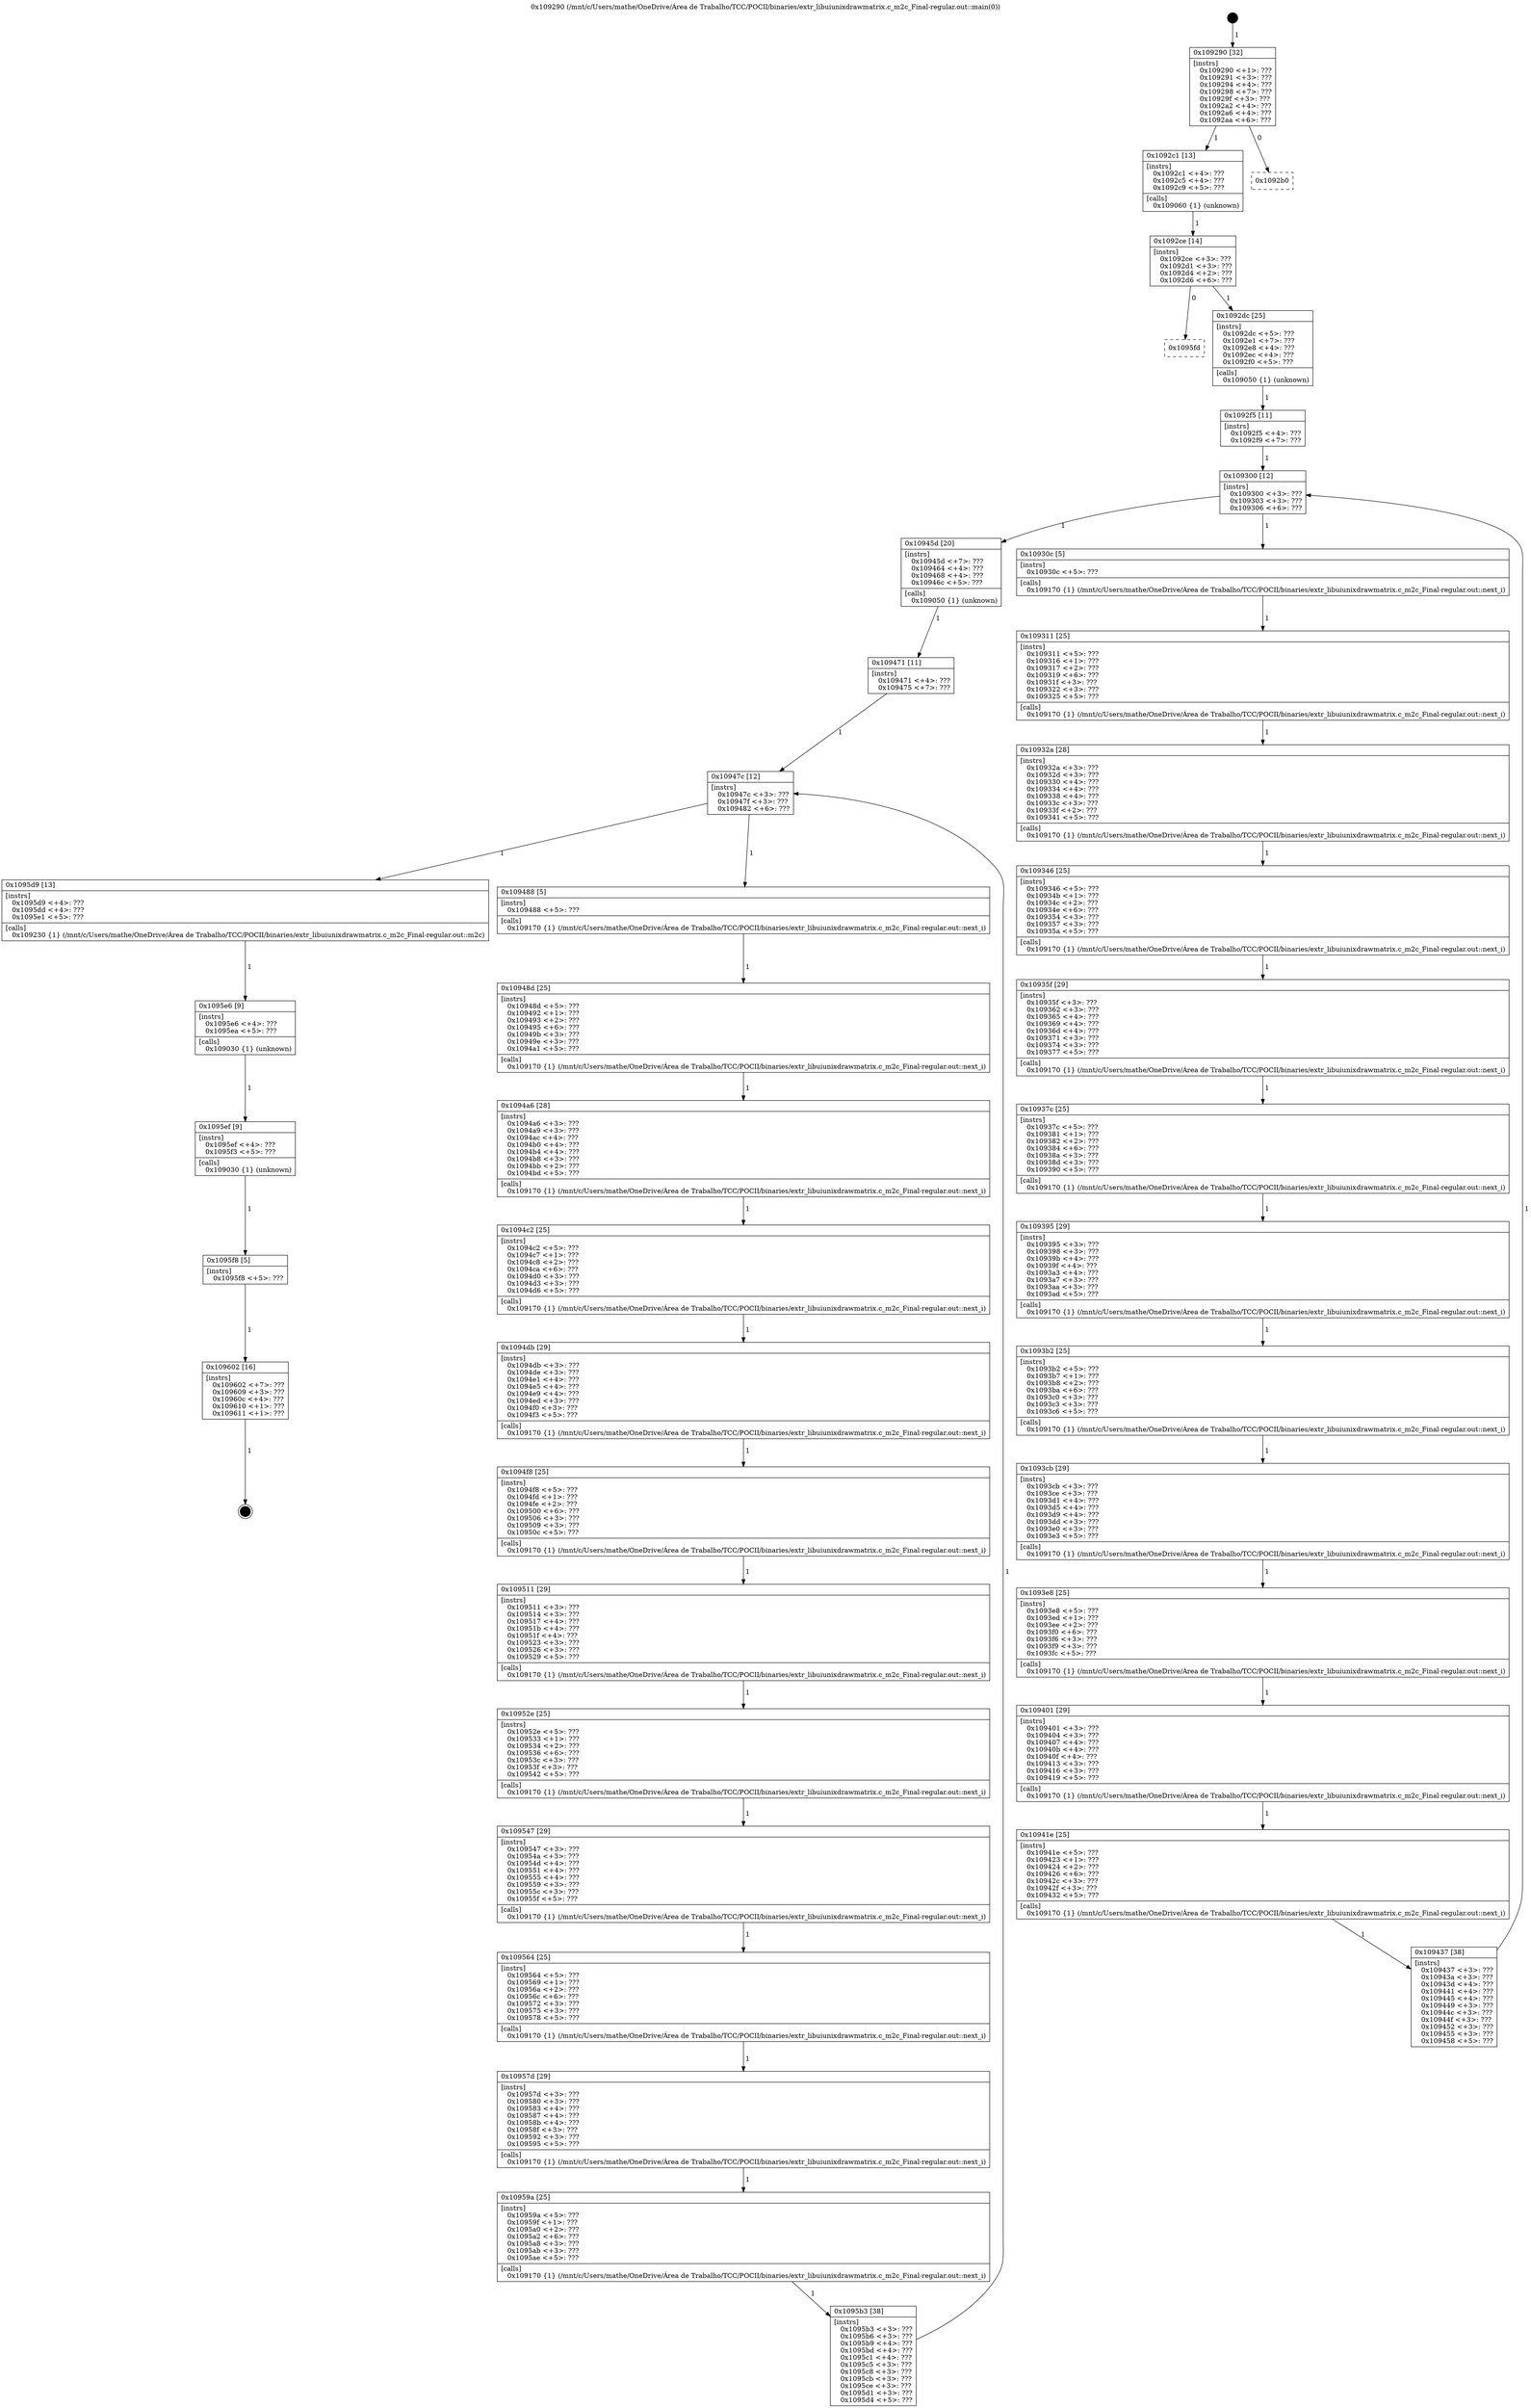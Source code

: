 digraph "0x109290" {
  label = "0x109290 (/mnt/c/Users/mathe/OneDrive/Área de Trabalho/TCC/POCII/binaries/extr_libuiunixdrawmatrix.c_m2c_Final-regular.out::main(0))"
  labelloc = "t"
  node[shape=record]

  Entry [label="",width=0.3,height=0.3,shape=circle,fillcolor=black,style=filled]
  "0x109290" [label="{
     0x109290 [32]\l
     | [instrs]\l
     &nbsp;&nbsp;0x109290 \<+1\>: ???\l
     &nbsp;&nbsp;0x109291 \<+3\>: ???\l
     &nbsp;&nbsp;0x109294 \<+4\>: ???\l
     &nbsp;&nbsp;0x109298 \<+7\>: ???\l
     &nbsp;&nbsp;0x10929f \<+3\>: ???\l
     &nbsp;&nbsp;0x1092a2 \<+4\>: ???\l
     &nbsp;&nbsp;0x1092a6 \<+4\>: ???\l
     &nbsp;&nbsp;0x1092aa \<+6\>: ???\l
  }"]
  "0x1092c1" [label="{
     0x1092c1 [13]\l
     | [instrs]\l
     &nbsp;&nbsp;0x1092c1 \<+4\>: ???\l
     &nbsp;&nbsp;0x1092c5 \<+4\>: ???\l
     &nbsp;&nbsp;0x1092c9 \<+5\>: ???\l
     | [calls]\l
     &nbsp;&nbsp;0x109060 \{1\} (unknown)\l
  }"]
  "0x1092b0" [label="{
     0x1092b0\l
  }", style=dashed]
  "0x1092ce" [label="{
     0x1092ce [14]\l
     | [instrs]\l
     &nbsp;&nbsp;0x1092ce \<+3\>: ???\l
     &nbsp;&nbsp;0x1092d1 \<+3\>: ???\l
     &nbsp;&nbsp;0x1092d4 \<+2\>: ???\l
     &nbsp;&nbsp;0x1092d6 \<+6\>: ???\l
  }"]
  "0x1095fd" [label="{
     0x1095fd\l
  }", style=dashed]
  "0x1092dc" [label="{
     0x1092dc [25]\l
     | [instrs]\l
     &nbsp;&nbsp;0x1092dc \<+5\>: ???\l
     &nbsp;&nbsp;0x1092e1 \<+7\>: ???\l
     &nbsp;&nbsp;0x1092e8 \<+4\>: ???\l
     &nbsp;&nbsp;0x1092ec \<+4\>: ???\l
     &nbsp;&nbsp;0x1092f0 \<+5\>: ???\l
     | [calls]\l
     &nbsp;&nbsp;0x109050 \{1\} (unknown)\l
  }"]
  Exit [label="",width=0.3,height=0.3,shape=circle,fillcolor=black,style=filled,peripheries=2]
  "0x109300" [label="{
     0x109300 [12]\l
     | [instrs]\l
     &nbsp;&nbsp;0x109300 \<+3\>: ???\l
     &nbsp;&nbsp;0x109303 \<+3\>: ???\l
     &nbsp;&nbsp;0x109306 \<+6\>: ???\l
  }"]
  "0x10945d" [label="{
     0x10945d [20]\l
     | [instrs]\l
     &nbsp;&nbsp;0x10945d \<+7\>: ???\l
     &nbsp;&nbsp;0x109464 \<+4\>: ???\l
     &nbsp;&nbsp;0x109468 \<+4\>: ???\l
     &nbsp;&nbsp;0x10946c \<+5\>: ???\l
     | [calls]\l
     &nbsp;&nbsp;0x109050 \{1\} (unknown)\l
  }"]
  "0x10930c" [label="{
     0x10930c [5]\l
     | [instrs]\l
     &nbsp;&nbsp;0x10930c \<+5\>: ???\l
     | [calls]\l
     &nbsp;&nbsp;0x109170 \{1\} (/mnt/c/Users/mathe/OneDrive/Área de Trabalho/TCC/POCII/binaries/extr_libuiunixdrawmatrix.c_m2c_Final-regular.out::next_i)\l
  }"]
  "0x109311" [label="{
     0x109311 [25]\l
     | [instrs]\l
     &nbsp;&nbsp;0x109311 \<+5\>: ???\l
     &nbsp;&nbsp;0x109316 \<+1\>: ???\l
     &nbsp;&nbsp;0x109317 \<+2\>: ???\l
     &nbsp;&nbsp;0x109319 \<+6\>: ???\l
     &nbsp;&nbsp;0x10931f \<+3\>: ???\l
     &nbsp;&nbsp;0x109322 \<+3\>: ???\l
     &nbsp;&nbsp;0x109325 \<+5\>: ???\l
     | [calls]\l
     &nbsp;&nbsp;0x109170 \{1\} (/mnt/c/Users/mathe/OneDrive/Área de Trabalho/TCC/POCII/binaries/extr_libuiunixdrawmatrix.c_m2c_Final-regular.out::next_i)\l
  }"]
  "0x10932a" [label="{
     0x10932a [28]\l
     | [instrs]\l
     &nbsp;&nbsp;0x10932a \<+3\>: ???\l
     &nbsp;&nbsp;0x10932d \<+3\>: ???\l
     &nbsp;&nbsp;0x109330 \<+4\>: ???\l
     &nbsp;&nbsp;0x109334 \<+4\>: ???\l
     &nbsp;&nbsp;0x109338 \<+4\>: ???\l
     &nbsp;&nbsp;0x10933c \<+3\>: ???\l
     &nbsp;&nbsp;0x10933f \<+2\>: ???\l
     &nbsp;&nbsp;0x109341 \<+5\>: ???\l
     | [calls]\l
     &nbsp;&nbsp;0x109170 \{1\} (/mnt/c/Users/mathe/OneDrive/Área de Trabalho/TCC/POCII/binaries/extr_libuiunixdrawmatrix.c_m2c_Final-regular.out::next_i)\l
  }"]
  "0x109346" [label="{
     0x109346 [25]\l
     | [instrs]\l
     &nbsp;&nbsp;0x109346 \<+5\>: ???\l
     &nbsp;&nbsp;0x10934b \<+1\>: ???\l
     &nbsp;&nbsp;0x10934c \<+2\>: ???\l
     &nbsp;&nbsp;0x10934e \<+6\>: ???\l
     &nbsp;&nbsp;0x109354 \<+3\>: ???\l
     &nbsp;&nbsp;0x109357 \<+3\>: ???\l
     &nbsp;&nbsp;0x10935a \<+5\>: ???\l
     | [calls]\l
     &nbsp;&nbsp;0x109170 \{1\} (/mnt/c/Users/mathe/OneDrive/Área de Trabalho/TCC/POCII/binaries/extr_libuiunixdrawmatrix.c_m2c_Final-regular.out::next_i)\l
  }"]
  "0x10935f" [label="{
     0x10935f [29]\l
     | [instrs]\l
     &nbsp;&nbsp;0x10935f \<+3\>: ???\l
     &nbsp;&nbsp;0x109362 \<+3\>: ???\l
     &nbsp;&nbsp;0x109365 \<+4\>: ???\l
     &nbsp;&nbsp;0x109369 \<+4\>: ???\l
     &nbsp;&nbsp;0x10936d \<+4\>: ???\l
     &nbsp;&nbsp;0x109371 \<+3\>: ???\l
     &nbsp;&nbsp;0x109374 \<+3\>: ???\l
     &nbsp;&nbsp;0x109377 \<+5\>: ???\l
     | [calls]\l
     &nbsp;&nbsp;0x109170 \{1\} (/mnt/c/Users/mathe/OneDrive/Área de Trabalho/TCC/POCII/binaries/extr_libuiunixdrawmatrix.c_m2c_Final-regular.out::next_i)\l
  }"]
  "0x10937c" [label="{
     0x10937c [25]\l
     | [instrs]\l
     &nbsp;&nbsp;0x10937c \<+5\>: ???\l
     &nbsp;&nbsp;0x109381 \<+1\>: ???\l
     &nbsp;&nbsp;0x109382 \<+2\>: ???\l
     &nbsp;&nbsp;0x109384 \<+6\>: ???\l
     &nbsp;&nbsp;0x10938a \<+3\>: ???\l
     &nbsp;&nbsp;0x10938d \<+3\>: ???\l
     &nbsp;&nbsp;0x109390 \<+5\>: ???\l
     | [calls]\l
     &nbsp;&nbsp;0x109170 \{1\} (/mnt/c/Users/mathe/OneDrive/Área de Trabalho/TCC/POCII/binaries/extr_libuiunixdrawmatrix.c_m2c_Final-regular.out::next_i)\l
  }"]
  "0x109395" [label="{
     0x109395 [29]\l
     | [instrs]\l
     &nbsp;&nbsp;0x109395 \<+3\>: ???\l
     &nbsp;&nbsp;0x109398 \<+3\>: ???\l
     &nbsp;&nbsp;0x10939b \<+4\>: ???\l
     &nbsp;&nbsp;0x10939f \<+4\>: ???\l
     &nbsp;&nbsp;0x1093a3 \<+4\>: ???\l
     &nbsp;&nbsp;0x1093a7 \<+3\>: ???\l
     &nbsp;&nbsp;0x1093aa \<+3\>: ???\l
     &nbsp;&nbsp;0x1093ad \<+5\>: ???\l
     | [calls]\l
     &nbsp;&nbsp;0x109170 \{1\} (/mnt/c/Users/mathe/OneDrive/Área de Trabalho/TCC/POCII/binaries/extr_libuiunixdrawmatrix.c_m2c_Final-regular.out::next_i)\l
  }"]
  "0x1093b2" [label="{
     0x1093b2 [25]\l
     | [instrs]\l
     &nbsp;&nbsp;0x1093b2 \<+5\>: ???\l
     &nbsp;&nbsp;0x1093b7 \<+1\>: ???\l
     &nbsp;&nbsp;0x1093b8 \<+2\>: ???\l
     &nbsp;&nbsp;0x1093ba \<+6\>: ???\l
     &nbsp;&nbsp;0x1093c0 \<+3\>: ???\l
     &nbsp;&nbsp;0x1093c3 \<+3\>: ???\l
     &nbsp;&nbsp;0x1093c6 \<+5\>: ???\l
     | [calls]\l
     &nbsp;&nbsp;0x109170 \{1\} (/mnt/c/Users/mathe/OneDrive/Área de Trabalho/TCC/POCII/binaries/extr_libuiunixdrawmatrix.c_m2c_Final-regular.out::next_i)\l
  }"]
  "0x1093cb" [label="{
     0x1093cb [29]\l
     | [instrs]\l
     &nbsp;&nbsp;0x1093cb \<+3\>: ???\l
     &nbsp;&nbsp;0x1093ce \<+3\>: ???\l
     &nbsp;&nbsp;0x1093d1 \<+4\>: ???\l
     &nbsp;&nbsp;0x1093d5 \<+4\>: ???\l
     &nbsp;&nbsp;0x1093d9 \<+4\>: ???\l
     &nbsp;&nbsp;0x1093dd \<+3\>: ???\l
     &nbsp;&nbsp;0x1093e0 \<+3\>: ???\l
     &nbsp;&nbsp;0x1093e3 \<+5\>: ???\l
     | [calls]\l
     &nbsp;&nbsp;0x109170 \{1\} (/mnt/c/Users/mathe/OneDrive/Área de Trabalho/TCC/POCII/binaries/extr_libuiunixdrawmatrix.c_m2c_Final-regular.out::next_i)\l
  }"]
  "0x1093e8" [label="{
     0x1093e8 [25]\l
     | [instrs]\l
     &nbsp;&nbsp;0x1093e8 \<+5\>: ???\l
     &nbsp;&nbsp;0x1093ed \<+1\>: ???\l
     &nbsp;&nbsp;0x1093ee \<+2\>: ???\l
     &nbsp;&nbsp;0x1093f0 \<+6\>: ???\l
     &nbsp;&nbsp;0x1093f6 \<+3\>: ???\l
     &nbsp;&nbsp;0x1093f9 \<+3\>: ???\l
     &nbsp;&nbsp;0x1093fc \<+5\>: ???\l
     | [calls]\l
     &nbsp;&nbsp;0x109170 \{1\} (/mnt/c/Users/mathe/OneDrive/Área de Trabalho/TCC/POCII/binaries/extr_libuiunixdrawmatrix.c_m2c_Final-regular.out::next_i)\l
  }"]
  "0x109401" [label="{
     0x109401 [29]\l
     | [instrs]\l
     &nbsp;&nbsp;0x109401 \<+3\>: ???\l
     &nbsp;&nbsp;0x109404 \<+3\>: ???\l
     &nbsp;&nbsp;0x109407 \<+4\>: ???\l
     &nbsp;&nbsp;0x10940b \<+4\>: ???\l
     &nbsp;&nbsp;0x10940f \<+4\>: ???\l
     &nbsp;&nbsp;0x109413 \<+3\>: ???\l
     &nbsp;&nbsp;0x109416 \<+3\>: ???\l
     &nbsp;&nbsp;0x109419 \<+5\>: ???\l
     | [calls]\l
     &nbsp;&nbsp;0x109170 \{1\} (/mnt/c/Users/mathe/OneDrive/Área de Trabalho/TCC/POCII/binaries/extr_libuiunixdrawmatrix.c_m2c_Final-regular.out::next_i)\l
  }"]
  "0x10941e" [label="{
     0x10941e [25]\l
     | [instrs]\l
     &nbsp;&nbsp;0x10941e \<+5\>: ???\l
     &nbsp;&nbsp;0x109423 \<+1\>: ???\l
     &nbsp;&nbsp;0x109424 \<+2\>: ???\l
     &nbsp;&nbsp;0x109426 \<+6\>: ???\l
     &nbsp;&nbsp;0x10942c \<+3\>: ???\l
     &nbsp;&nbsp;0x10942f \<+3\>: ???\l
     &nbsp;&nbsp;0x109432 \<+5\>: ???\l
     | [calls]\l
     &nbsp;&nbsp;0x109170 \{1\} (/mnt/c/Users/mathe/OneDrive/Área de Trabalho/TCC/POCII/binaries/extr_libuiunixdrawmatrix.c_m2c_Final-regular.out::next_i)\l
  }"]
  "0x109437" [label="{
     0x109437 [38]\l
     | [instrs]\l
     &nbsp;&nbsp;0x109437 \<+3\>: ???\l
     &nbsp;&nbsp;0x10943a \<+3\>: ???\l
     &nbsp;&nbsp;0x10943d \<+4\>: ???\l
     &nbsp;&nbsp;0x109441 \<+4\>: ???\l
     &nbsp;&nbsp;0x109445 \<+4\>: ???\l
     &nbsp;&nbsp;0x109449 \<+3\>: ???\l
     &nbsp;&nbsp;0x10944c \<+3\>: ???\l
     &nbsp;&nbsp;0x10944f \<+3\>: ???\l
     &nbsp;&nbsp;0x109452 \<+3\>: ???\l
     &nbsp;&nbsp;0x109455 \<+3\>: ???\l
     &nbsp;&nbsp;0x109458 \<+5\>: ???\l
  }"]
  "0x1092f5" [label="{
     0x1092f5 [11]\l
     | [instrs]\l
     &nbsp;&nbsp;0x1092f5 \<+4\>: ???\l
     &nbsp;&nbsp;0x1092f9 \<+7\>: ???\l
  }"]
  "0x10947c" [label="{
     0x10947c [12]\l
     | [instrs]\l
     &nbsp;&nbsp;0x10947c \<+3\>: ???\l
     &nbsp;&nbsp;0x10947f \<+3\>: ???\l
     &nbsp;&nbsp;0x109482 \<+6\>: ???\l
  }"]
  "0x1095d9" [label="{
     0x1095d9 [13]\l
     | [instrs]\l
     &nbsp;&nbsp;0x1095d9 \<+4\>: ???\l
     &nbsp;&nbsp;0x1095dd \<+4\>: ???\l
     &nbsp;&nbsp;0x1095e1 \<+5\>: ???\l
     | [calls]\l
     &nbsp;&nbsp;0x109230 \{1\} (/mnt/c/Users/mathe/OneDrive/Área de Trabalho/TCC/POCII/binaries/extr_libuiunixdrawmatrix.c_m2c_Final-regular.out::m2c)\l
  }"]
  "0x109488" [label="{
     0x109488 [5]\l
     | [instrs]\l
     &nbsp;&nbsp;0x109488 \<+5\>: ???\l
     | [calls]\l
     &nbsp;&nbsp;0x109170 \{1\} (/mnt/c/Users/mathe/OneDrive/Área de Trabalho/TCC/POCII/binaries/extr_libuiunixdrawmatrix.c_m2c_Final-regular.out::next_i)\l
  }"]
  "0x10948d" [label="{
     0x10948d [25]\l
     | [instrs]\l
     &nbsp;&nbsp;0x10948d \<+5\>: ???\l
     &nbsp;&nbsp;0x109492 \<+1\>: ???\l
     &nbsp;&nbsp;0x109493 \<+2\>: ???\l
     &nbsp;&nbsp;0x109495 \<+6\>: ???\l
     &nbsp;&nbsp;0x10949b \<+3\>: ???\l
     &nbsp;&nbsp;0x10949e \<+3\>: ???\l
     &nbsp;&nbsp;0x1094a1 \<+5\>: ???\l
     | [calls]\l
     &nbsp;&nbsp;0x109170 \{1\} (/mnt/c/Users/mathe/OneDrive/Área de Trabalho/TCC/POCII/binaries/extr_libuiunixdrawmatrix.c_m2c_Final-regular.out::next_i)\l
  }"]
  "0x1094a6" [label="{
     0x1094a6 [28]\l
     | [instrs]\l
     &nbsp;&nbsp;0x1094a6 \<+3\>: ???\l
     &nbsp;&nbsp;0x1094a9 \<+3\>: ???\l
     &nbsp;&nbsp;0x1094ac \<+4\>: ???\l
     &nbsp;&nbsp;0x1094b0 \<+4\>: ???\l
     &nbsp;&nbsp;0x1094b4 \<+4\>: ???\l
     &nbsp;&nbsp;0x1094b8 \<+3\>: ???\l
     &nbsp;&nbsp;0x1094bb \<+2\>: ???\l
     &nbsp;&nbsp;0x1094bd \<+5\>: ???\l
     | [calls]\l
     &nbsp;&nbsp;0x109170 \{1\} (/mnt/c/Users/mathe/OneDrive/Área de Trabalho/TCC/POCII/binaries/extr_libuiunixdrawmatrix.c_m2c_Final-regular.out::next_i)\l
  }"]
  "0x1094c2" [label="{
     0x1094c2 [25]\l
     | [instrs]\l
     &nbsp;&nbsp;0x1094c2 \<+5\>: ???\l
     &nbsp;&nbsp;0x1094c7 \<+1\>: ???\l
     &nbsp;&nbsp;0x1094c8 \<+2\>: ???\l
     &nbsp;&nbsp;0x1094ca \<+6\>: ???\l
     &nbsp;&nbsp;0x1094d0 \<+3\>: ???\l
     &nbsp;&nbsp;0x1094d3 \<+3\>: ???\l
     &nbsp;&nbsp;0x1094d6 \<+5\>: ???\l
     | [calls]\l
     &nbsp;&nbsp;0x109170 \{1\} (/mnt/c/Users/mathe/OneDrive/Área de Trabalho/TCC/POCII/binaries/extr_libuiunixdrawmatrix.c_m2c_Final-regular.out::next_i)\l
  }"]
  "0x1094db" [label="{
     0x1094db [29]\l
     | [instrs]\l
     &nbsp;&nbsp;0x1094db \<+3\>: ???\l
     &nbsp;&nbsp;0x1094de \<+3\>: ???\l
     &nbsp;&nbsp;0x1094e1 \<+4\>: ???\l
     &nbsp;&nbsp;0x1094e5 \<+4\>: ???\l
     &nbsp;&nbsp;0x1094e9 \<+4\>: ???\l
     &nbsp;&nbsp;0x1094ed \<+3\>: ???\l
     &nbsp;&nbsp;0x1094f0 \<+3\>: ???\l
     &nbsp;&nbsp;0x1094f3 \<+5\>: ???\l
     | [calls]\l
     &nbsp;&nbsp;0x109170 \{1\} (/mnt/c/Users/mathe/OneDrive/Área de Trabalho/TCC/POCII/binaries/extr_libuiunixdrawmatrix.c_m2c_Final-regular.out::next_i)\l
  }"]
  "0x1094f8" [label="{
     0x1094f8 [25]\l
     | [instrs]\l
     &nbsp;&nbsp;0x1094f8 \<+5\>: ???\l
     &nbsp;&nbsp;0x1094fd \<+1\>: ???\l
     &nbsp;&nbsp;0x1094fe \<+2\>: ???\l
     &nbsp;&nbsp;0x109500 \<+6\>: ???\l
     &nbsp;&nbsp;0x109506 \<+3\>: ???\l
     &nbsp;&nbsp;0x109509 \<+3\>: ???\l
     &nbsp;&nbsp;0x10950c \<+5\>: ???\l
     | [calls]\l
     &nbsp;&nbsp;0x109170 \{1\} (/mnt/c/Users/mathe/OneDrive/Área de Trabalho/TCC/POCII/binaries/extr_libuiunixdrawmatrix.c_m2c_Final-regular.out::next_i)\l
  }"]
  "0x109511" [label="{
     0x109511 [29]\l
     | [instrs]\l
     &nbsp;&nbsp;0x109511 \<+3\>: ???\l
     &nbsp;&nbsp;0x109514 \<+3\>: ???\l
     &nbsp;&nbsp;0x109517 \<+4\>: ???\l
     &nbsp;&nbsp;0x10951b \<+4\>: ???\l
     &nbsp;&nbsp;0x10951f \<+4\>: ???\l
     &nbsp;&nbsp;0x109523 \<+3\>: ???\l
     &nbsp;&nbsp;0x109526 \<+3\>: ???\l
     &nbsp;&nbsp;0x109529 \<+5\>: ???\l
     | [calls]\l
     &nbsp;&nbsp;0x109170 \{1\} (/mnt/c/Users/mathe/OneDrive/Área de Trabalho/TCC/POCII/binaries/extr_libuiunixdrawmatrix.c_m2c_Final-regular.out::next_i)\l
  }"]
  "0x10952e" [label="{
     0x10952e [25]\l
     | [instrs]\l
     &nbsp;&nbsp;0x10952e \<+5\>: ???\l
     &nbsp;&nbsp;0x109533 \<+1\>: ???\l
     &nbsp;&nbsp;0x109534 \<+2\>: ???\l
     &nbsp;&nbsp;0x109536 \<+6\>: ???\l
     &nbsp;&nbsp;0x10953c \<+3\>: ???\l
     &nbsp;&nbsp;0x10953f \<+3\>: ???\l
     &nbsp;&nbsp;0x109542 \<+5\>: ???\l
     | [calls]\l
     &nbsp;&nbsp;0x109170 \{1\} (/mnt/c/Users/mathe/OneDrive/Área de Trabalho/TCC/POCII/binaries/extr_libuiunixdrawmatrix.c_m2c_Final-regular.out::next_i)\l
  }"]
  "0x109547" [label="{
     0x109547 [29]\l
     | [instrs]\l
     &nbsp;&nbsp;0x109547 \<+3\>: ???\l
     &nbsp;&nbsp;0x10954a \<+3\>: ???\l
     &nbsp;&nbsp;0x10954d \<+4\>: ???\l
     &nbsp;&nbsp;0x109551 \<+4\>: ???\l
     &nbsp;&nbsp;0x109555 \<+4\>: ???\l
     &nbsp;&nbsp;0x109559 \<+3\>: ???\l
     &nbsp;&nbsp;0x10955c \<+3\>: ???\l
     &nbsp;&nbsp;0x10955f \<+5\>: ???\l
     | [calls]\l
     &nbsp;&nbsp;0x109170 \{1\} (/mnt/c/Users/mathe/OneDrive/Área de Trabalho/TCC/POCII/binaries/extr_libuiunixdrawmatrix.c_m2c_Final-regular.out::next_i)\l
  }"]
  "0x109564" [label="{
     0x109564 [25]\l
     | [instrs]\l
     &nbsp;&nbsp;0x109564 \<+5\>: ???\l
     &nbsp;&nbsp;0x109569 \<+1\>: ???\l
     &nbsp;&nbsp;0x10956a \<+2\>: ???\l
     &nbsp;&nbsp;0x10956c \<+6\>: ???\l
     &nbsp;&nbsp;0x109572 \<+3\>: ???\l
     &nbsp;&nbsp;0x109575 \<+3\>: ???\l
     &nbsp;&nbsp;0x109578 \<+5\>: ???\l
     | [calls]\l
     &nbsp;&nbsp;0x109170 \{1\} (/mnt/c/Users/mathe/OneDrive/Área de Trabalho/TCC/POCII/binaries/extr_libuiunixdrawmatrix.c_m2c_Final-regular.out::next_i)\l
  }"]
  "0x10957d" [label="{
     0x10957d [29]\l
     | [instrs]\l
     &nbsp;&nbsp;0x10957d \<+3\>: ???\l
     &nbsp;&nbsp;0x109580 \<+3\>: ???\l
     &nbsp;&nbsp;0x109583 \<+4\>: ???\l
     &nbsp;&nbsp;0x109587 \<+4\>: ???\l
     &nbsp;&nbsp;0x10958b \<+4\>: ???\l
     &nbsp;&nbsp;0x10958f \<+3\>: ???\l
     &nbsp;&nbsp;0x109592 \<+3\>: ???\l
     &nbsp;&nbsp;0x109595 \<+5\>: ???\l
     | [calls]\l
     &nbsp;&nbsp;0x109170 \{1\} (/mnt/c/Users/mathe/OneDrive/Área de Trabalho/TCC/POCII/binaries/extr_libuiunixdrawmatrix.c_m2c_Final-regular.out::next_i)\l
  }"]
  "0x10959a" [label="{
     0x10959a [25]\l
     | [instrs]\l
     &nbsp;&nbsp;0x10959a \<+5\>: ???\l
     &nbsp;&nbsp;0x10959f \<+1\>: ???\l
     &nbsp;&nbsp;0x1095a0 \<+2\>: ???\l
     &nbsp;&nbsp;0x1095a2 \<+6\>: ???\l
     &nbsp;&nbsp;0x1095a8 \<+3\>: ???\l
     &nbsp;&nbsp;0x1095ab \<+3\>: ???\l
     &nbsp;&nbsp;0x1095ae \<+5\>: ???\l
     | [calls]\l
     &nbsp;&nbsp;0x109170 \{1\} (/mnt/c/Users/mathe/OneDrive/Área de Trabalho/TCC/POCII/binaries/extr_libuiunixdrawmatrix.c_m2c_Final-regular.out::next_i)\l
  }"]
  "0x1095b3" [label="{
     0x1095b3 [38]\l
     | [instrs]\l
     &nbsp;&nbsp;0x1095b3 \<+3\>: ???\l
     &nbsp;&nbsp;0x1095b6 \<+3\>: ???\l
     &nbsp;&nbsp;0x1095b9 \<+4\>: ???\l
     &nbsp;&nbsp;0x1095bd \<+4\>: ???\l
     &nbsp;&nbsp;0x1095c1 \<+4\>: ???\l
     &nbsp;&nbsp;0x1095c5 \<+3\>: ???\l
     &nbsp;&nbsp;0x1095c8 \<+3\>: ???\l
     &nbsp;&nbsp;0x1095cb \<+3\>: ???\l
     &nbsp;&nbsp;0x1095ce \<+3\>: ???\l
     &nbsp;&nbsp;0x1095d1 \<+3\>: ???\l
     &nbsp;&nbsp;0x1095d4 \<+5\>: ???\l
  }"]
  "0x109471" [label="{
     0x109471 [11]\l
     | [instrs]\l
     &nbsp;&nbsp;0x109471 \<+4\>: ???\l
     &nbsp;&nbsp;0x109475 \<+7\>: ???\l
  }"]
  "0x1095e6" [label="{
     0x1095e6 [9]\l
     | [instrs]\l
     &nbsp;&nbsp;0x1095e6 \<+4\>: ???\l
     &nbsp;&nbsp;0x1095ea \<+5\>: ???\l
     | [calls]\l
     &nbsp;&nbsp;0x109030 \{1\} (unknown)\l
  }"]
  "0x1095ef" [label="{
     0x1095ef [9]\l
     | [instrs]\l
     &nbsp;&nbsp;0x1095ef \<+4\>: ???\l
     &nbsp;&nbsp;0x1095f3 \<+5\>: ???\l
     | [calls]\l
     &nbsp;&nbsp;0x109030 \{1\} (unknown)\l
  }"]
  "0x1095f8" [label="{
     0x1095f8 [5]\l
     | [instrs]\l
     &nbsp;&nbsp;0x1095f8 \<+5\>: ???\l
  }"]
  "0x109602" [label="{
     0x109602 [16]\l
     | [instrs]\l
     &nbsp;&nbsp;0x109602 \<+7\>: ???\l
     &nbsp;&nbsp;0x109609 \<+3\>: ???\l
     &nbsp;&nbsp;0x10960c \<+4\>: ???\l
     &nbsp;&nbsp;0x109610 \<+1\>: ???\l
     &nbsp;&nbsp;0x109611 \<+1\>: ???\l
  }"]
  Entry -> "0x109290" [label=" 1"]
  "0x109290" -> "0x1092c1" [label=" 1"]
  "0x109290" -> "0x1092b0" [label=" 0"]
  "0x1092c1" -> "0x1092ce" [label=" 1"]
  "0x1092ce" -> "0x1095fd" [label=" 0"]
  "0x1092ce" -> "0x1092dc" [label=" 1"]
  "0x109602" -> Exit [label=" 1"]
  "0x1092dc" -> "0x1092f5" [label=" 1"]
  "0x109300" -> "0x10945d" [label=" 1"]
  "0x109300" -> "0x10930c" [label=" 1"]
  "0x10930c" -> "0x109311" [label=" 1"]
  "0x109311" -> "0x10932a" [label=" 1"]
  "0x10932a" -> "0x109346" [label=" 1"]
  "0x109346" -> "0x10935f" [label=" 1"]
  "0x10935f" -> "0x10937c" [label=" 1"]
  "0x10937c" -> "0x109395" [label=" 1"]
  "0x109395" -> "0x1093b2" [label=" 1"]
  "0x1093b2" -> "0x1093cb" [label=" 1"]
  "0x1093cb" -> "0x1093e8" [label=" 1"]
  "0x1093e8" -> "0x109401" [label=" 1"]
  "0x109401" -> "0x10941e" [label=" 1"]
  "0x10941e" -> "0x109437" [label=" 1"]
  "0x1092f5" -> "0x109300" [label=" 1"]
  "0x109437" -> "0x109300" [label=" 1"]
  "0x10945d" -> "0x109471" [label=" 1"]
  "0x10947c" -> "0x1095d9" [label=" 1"]
  "0x10947c" -> "0x109488" [label=" 1"]
  "0x109488" -> "0x10948d" [label=" 1"]
  "0x10948d" -> "0x1094a6" [label=" 1"]
  "0x1094a6" -> "0x1094c2" [label=" 1"]
  "0x1094c2" -> "0x1094db" [label=" 1"]
  "0x1094db" -> "0x1094f8" [label=" 1"]
  "0x1094f8" -> "0x109511" [label=" 1"]
  "0x109511" -> "0x10952e" [label=" 1"]
  "0x10952e" -> "0x109547" [label=" 1"]
  "0x109547" -> "0x109564" [label=" 1"]
  "0x109564" -> "0x10957d" [label=" 1"]
  "0x10957d" -> "0x10959a" [label=" 1"]
  "0x10959a" -> "0x1095b3" [label=" 1"]
  "0x109471" -> "0x10947c" [label=" 1"]
  "0x1095b3" -> "0x10947c" [label=" 1"]
  "0x1095d9" -> "0x1095e6" [label=" 1"]
  "0x1095e6" -> "0x1095ef" [label=" 1"]
  "0x1095ef" -> "0x1095f8" [label=" 1"]
  "0x1095f8" -> "0x109602" [label=" 1"]
}
